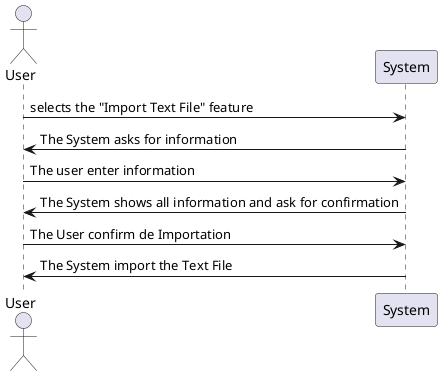 @startuml doc-files/ipc04_01_ssd_01.png
  
actor User 
participant "System" as sys
User -> sys : selects the "Import Text File" feature
sys -> User : The System asks for information
User -> sys : The user enter information
sys -> User : The System shows all information and ask for confirmation
User -> sys : The User confirm de Importation
sys -> User : The System import the Text File
@enduml